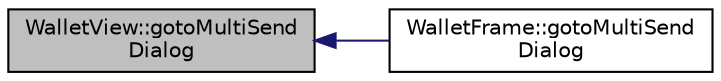 digraph "WalletView::gotoMultiSendDialog"
{
  edge [fontname="Helvetica",fontsize="10",labelfontname="Helvetica",labelfontsize="10"];
  node [fontname="Helvetica",fontsize="10",shape=record];
  rankdir="LR";
  Node49 [label="WalletView::gotoMultiSend\lDialog",height=0.2,width=0.4,color="black", fillcolor="grey75", style="filled", fontcolor="black"];
  Node49 -> Node50 [dir="back",color="midnightblue",fontsize="10",style="solid",fontname="Helvetica"];
  Node50 [label="WalletFrame::gotoMultiSend\lDialog",height=0.2,width=0.4,color="black", fillcolor="white", style="filled",URL="$class_wallet_frame.html#a4422d7faeabc6ea3eb09c7b195a362bb",tooltip="Show MultiSend Dialog. "];
}
